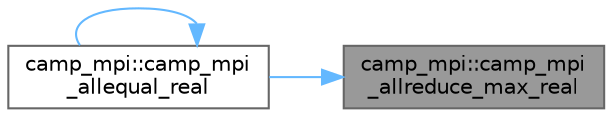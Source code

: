 digraph "camp_mpi::camp_mpi_allreduce_max_real"
{
 // LATEX_PDF_SIZE
  bgcolor="transparent";
  edge [fontname=Helvetica,fontsize=10,labelfontname=Helvetica,labelfontsize=10];
  node [fontname=Helvetica,fontsize=10,shape=box,height=0.2,width=0.4];
  rankdir="RL";
  Node1 [label="camp_mpi::camp_mpi\l_allreduce_max_real",height=0.2,width=0.4,color="gray40", fillcolor="grey60", style="filled", fontcolor="black",tooltip="Computes the maximum of val across all processes, storing the result in val_max on all processes."];
  Node1 -> Node2 [dir="back",color="steelblue1",style="solid"];
  Node2 [label="camp_mpi::camp_mpi\l_allequal_real",height=0.2,width=0.4,color="grey40", fillcolor="white", style="filled",URL="$namespacecamp__mpi.html#aeb7df553b3ec4fefd77e840696225869",tooltip="Returns whether all processors have the same value."];
  Node2 -> Node2 [dir="back",color="steelblue1",style="solid"];
}

